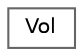 digraph "Graphical Class Hierarchy"
{
 // LATEX_PDF_SIZE
  bgcolor="transparent";
  edge [fontname=Helvetica,fontsize=10,labelfontname=Helvetica,labelfontsize=10];
  node [fontname=Helvetica,fontsize=10,shape=box,height=0.2,width=0.4];
  rankdir="LR";
  Node0 [id="Node000000",label="Vol",height=0.2,width=0.4,color="grey40", fillcolor="white", style="filled",URL="$class_vol.html",tooltip="Classe abstraite représentant un vol d'aéroport."];
}
